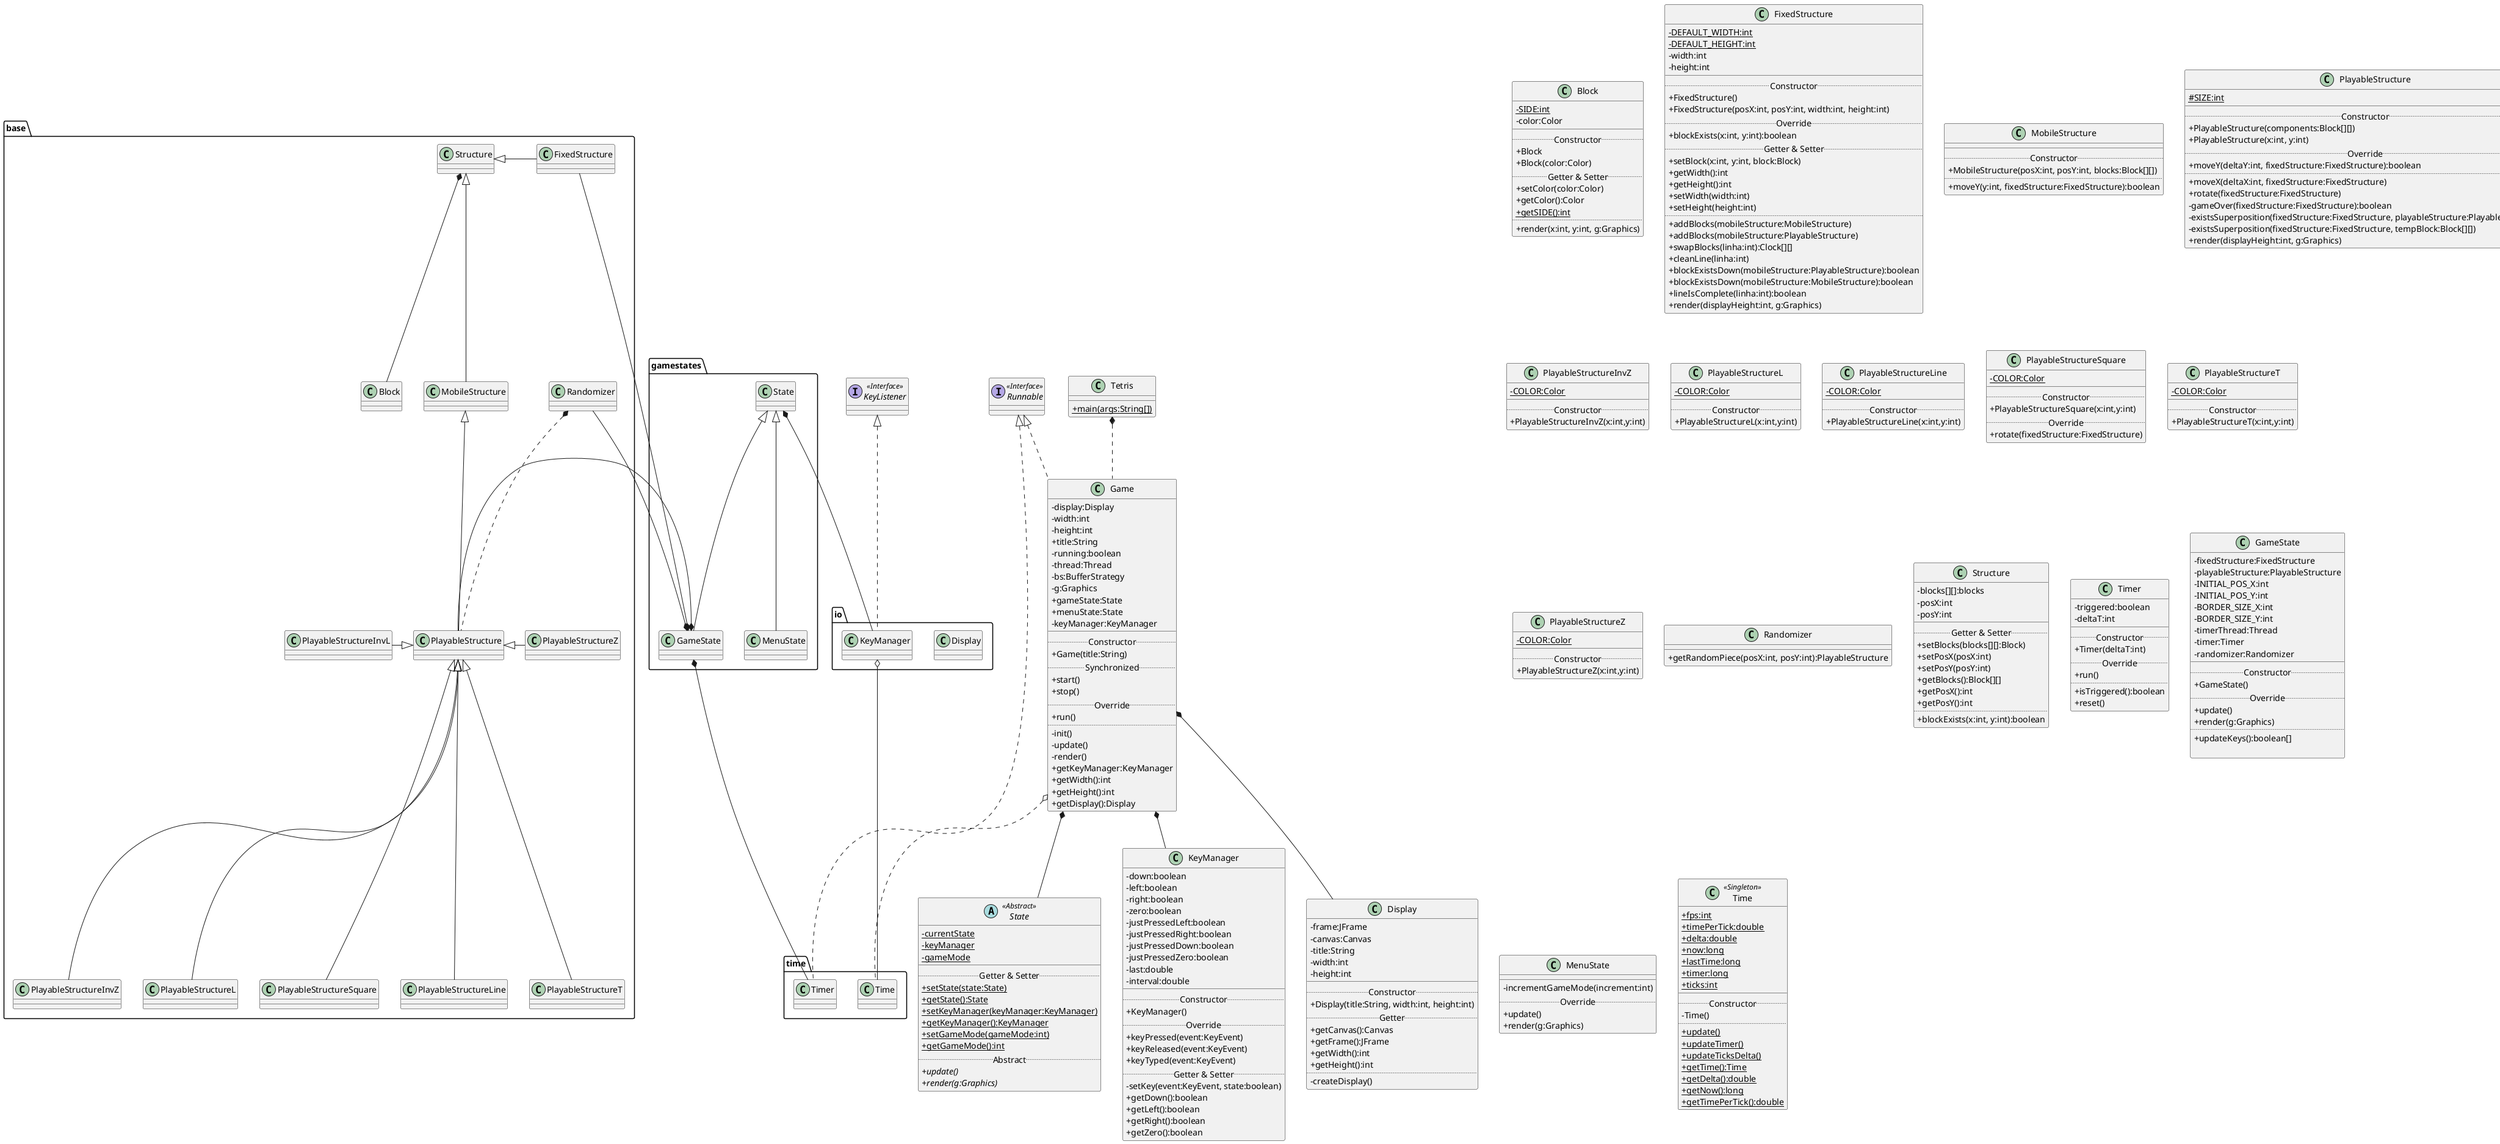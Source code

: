 @startuml
skinparam classAttributeIconSize 0

Package base{
  class Block
  class FixedStructure
  class MobileStructure
  class PlayableStructure
  class PlayableStructureInvL
  class PlayableStructureInvZ
  class PlayableStructureL
  class PlayableStructureLine
  class PlayableStructureSquare
  class PlayableStructureT
  class PlayableStructureZ
  class Randomizer
  class Structure
}

Package time{
  class Timer
  class Time
}

Structure	*-- Block
Structure	<|-left- FixedStructure
Structure <|-- MobileStructure
MobileStructure <|-- PlayableStructure
PlayableStructure <|-left- PlayableStructureInvL
PlayableStructure <|-- PlayableStructureL
PlayableStructure <|-- PlayableStructureInvZ
PlayableStructure <|-right- PlayableStructureZ
PlayableStructure <|-- PlayableStructureLine
PlayableStructure <|-- PlayableStructureT
PlayableStructure <|-- PlayableStructureSquare
Runnable <|.down. Timer
Randomizer *.. PlayableStructure

interface Runnable<<Interface>>{ 

}

Package gamestates{
  class GameState
  class MenuState
  class State
}

State <|-- GameState
State <|-- MenuState
GameState *-- Timer
GameState *-up- FixedStructure
GameState *-left- PlayableStructure
GameState *-up- Randomizer

Package io{
  class Display
  class KeyManager
}

interface KeyListener<<Interface>>{

}

 KeyListener <|.. KeyManager

KeyManager o-- Time
Game o.. Time
State *-- KeyManager  

class Block{
  {static}-SIDE:int
  -color:Color
  __
  ..Constructor..
  +Block
  +Block(color:Color)
  ..Getter & Setter..
  +setColor(color:Color)
  +getColor():Color
  {static}+getSIDE():int
  ..
  +render(x:int, y:int, g:Graphics)
}

class FixedStructure{
  {static}-DEFAULT_WIDTH:int
  {static}-DEFAULT_HEIGHT:int
  -width:int
  -height:int
  __
  ..Constructor..
  +FixedStructure()
  +FixedStructure(posX:int, posY:int, width:int, height:int)
  ..Override..
  +blockExists(x:int, y:int):boolean
  ..Getter & Setter..
  +setBlock(x:int, y:int, block:Block)
  +getWidth():int
  +getHeight():int
  +setWidth(width:int)
  +setHeight(height:int)
  ..
  +addBlocks(mobileStructure:MobileStructure)
  +addBlocks(mobileStructure:PlayableStructure)
  +swapBlocks(linha:int):Clock[][]
  +cleanLine(linha:int)
  +blockExistsDown(mobileStructure:PlayableStructure):boolean
  +blockExistsDown(mobileStructure:MobileStructure):boolean
  +lineIsComplete(linha:int):boolean
  +render(displayHeight:int, g:Graphics)
}

class MobileStructure{
  __
  ..Constructor..
  +MobileStructure(posX:int, posY:int, blocks:Block[][])
  ..
  +moveY(y:int, fixedStructure:FixedStructure):boolean
}

class PlayableStructure{
  {static}#SIZE:int
  __
  ..Constructor..
  +PlayableStructure(components:Block[][])
  +PlayableStructure(x:int, y:int)
  ..Override..
  +moveY(deltaY:int, fixedStructure:FixedStructure):boolean
  ..
  +moveX(deltaX:int, fixedStructure:FixedStructure)
  +rotate(fixedStructure:FixedStructure)
  -gameOver(fixedStructure:FixedStructure):boolean
  -existsSuperposition(fixedStructure:FixedStructure, playableStructure:PlayableStructure)
  -existsSuperposition(fixedStructure:FixedStructure, tempBlock:Block[][])
  +render(displayHeight:int, g:Graphics)
}

class PlayableStructureInvL{
  {static}-COLOR:Color
  __
  ..Constructor..
  +PlayableStructureInvL(x:int,y:int)
}

class PlayableStructureInvZ{
  {static}-COLOR:Color
  __
  ..Constructor..
  +PlayableStructureInvZ(x:int,y:int)
}

class PlayableStructureL{
  {static}-COLOR:Color
  __
  ..Constructor..
  +PlayableStructureL(x:int,y:int)
}

class PlayableStructureLine{
  {static}-COLOR:Color
  __
  ..Constructor..
  +PlayableStructureLine(x:int,y:int)
}

class PlayableStructureSquare{
  {static}-COLOR:Color
  __
  ..Constructor..
  +PlayableStructureSquare(x:int,y:int)
  ..Override..
  +rotate(fixedStructure:FixedStructure)
}

class PlayableStructureT{
  {static}-COLOR:Color
  __
  ..Constructor..
  +PlayableStructureT(x:int,y:int)
}

class PlayableStructureZ{
  {static}-COLOR:Color
  __
  ..Constructor..
  +PlayableStructureZ(x:int,y:int)
}

class Randomizer{
  __
  +getRandomPiece(posX:int, posY:int):PlayableStructure
}

class Structure{
  -blocks[][]:blocks
  -posX:int
  -posY:int
  __
  ..Getter & Setter..
  +setBlocks(blocks[][]:Block)
  +setPosX(posX:int)
  +setPosY(posY:int)
  +getBlocks():Block[][]
  +getPosX():int
  +getPosY():int
  ..
  +blockExists(x:int, y:int):boolean
}

class Timer{
  -triggered:boolean
  -deltaT:int
  __
  ..Constructor..
  +Timer(deltaT:int)
  ..Override..
  +run()
  ..
  +isTriggered():boolean
  +reset()
}

class GameState{
  -fixedStructure:FixedStructure
  -playableStructure:PlayableStructure
  -INITIAL_POS_X:int
  -INITIAL_POS_Y:int
  -BORDER_SIZE_X:int
  -BORDER_SIZE_Y:int
  -timerThread:Thread
  -timer:Timer
  -randomizer:Randomizer
  __
  ..Constructor..
  +GameState()
  ..Override..
  +update()
  +render(g:Graphics)
  ..
  +updateKeys():boolean[]

}

class MenuState{
  __
  -incrementGameMode(increment:int)
  ..Override..
  +update()
  +render(g:Graphics)
}

abstract class State<<Abstract>>{
  {static}-currentState
  {static}-keyManager
  {static}-gameMode
  __
  ..Getter & Setter..
  {static}+setState(state:State)
  {static}+getState():State
  {static}+setKeyManager(keyManager:KeyManager)
  {static}+getKeyManager():KeyManager
  {static}+setGameMode(gameMode:int)
  {static}+getGameMode():int
  ..Abstract..
  {abstract}+update()
  {abstract}+render(g:Graphics)
}

class KeyManager{
  -down:boolean
  -left:boolean
  -right:boolean
  -zero:boolean
  -justPressedLeft:boolean
  -justPressedRight:boolean
  -justPressedDown:boolean
  -justPressedZero:boolean
  -last:double
  -interval:double
  __
  ..Constructor..
  +KeyManager()
  ..Override..
  +keyPressed(event:KeyEvent)
  +keyReleased(event:KeyEvent)
  +keyTyped(event:KeyEvent)
  ..Getter & Setter..
  -setKey(event:KeyEvent, state:boolean)
  +getDown():boolean
  +getLeft():boolean
  +getRight():boolean
  +getZero():boolean
}

class Display{
  -frame:JFrame
  -canvas:Canvas
  -title:String
  -width:int
  -height:int
  __
  ..Constructor..
  +Display(title:String, width:int, height:int)
  ..Getter..
  +getCanvas():Canvas
  +getFrame():JFrame
  +getWidth():int
  +getHeight():int
  ..
  -createDisplay()
}

class Time<<Singleton>>{
  {static}+fps:int
  {static}+timePerTick:double
  {static}+delta:double
  {static}+now:long
  {static}+lastTime:long
  {static}+timer:long
  {static}+ticks:int
  __
  ..Constructor..
  -Time()
  ..
  {static}+update()
  {static}+updateTimer()
  {static}+updateTicksDelta()
  {static}+getTime():Time
  {static}+getDelta():double
  {static}+getNow():long
  {static}+getTimePerTick():double
}

Runnable <|.. Game
Game *-- KeyManager
Game *-- Display
Game *-- State
class Game {
  -display:Display
  -width:int
  -height:int
  +title:String
  -running:boolean
  -thread:Thread
  -bs:BufferStrategy
  -g:Graphics
  +gameState:State
  +menuState:State
  -keyManager:KeyManager
  __
  ..Constructor..
  +Game(title:String)
  ..Synchronized..
  +start()
  +stop()
  ..Override..
  +run()
  ..
  -init()
  -update()
  -render()
  +getKeyManager:KeyManager
  +getWidth():int
  +getHeight():int
  +getDisplay():Display
}

Tetris *.. Game

class Tetris {
  __
  {static}+main(args:String[])
}

@enduml
